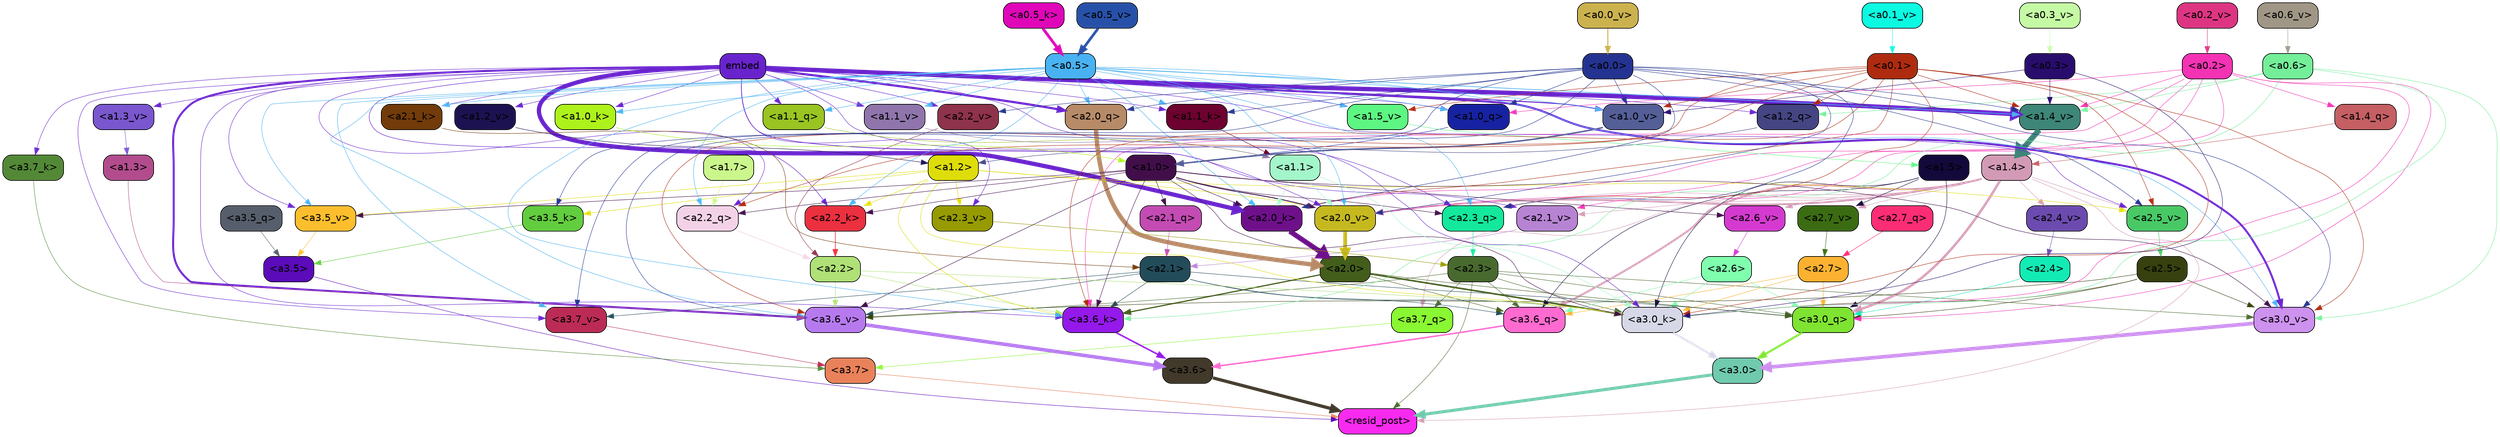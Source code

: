 strict digraph "" {
	graph [bgcolor=transparent,
		layout=dot,
		overlap=false,
		splines=true
	];
	"<a3.7>"	[color=black,
		fillcolor="#e9825a",
		fontname=Helvetica,
		shape=box,
		style="filled, rounded"];
	"<resid_post>"	[color=black,
		fillcolor="#f82aef",
		fontname=Helvetica,
		shape=box,
		style="filled, rounded"];
	"<a3.7>" -> "<resid_post>"	[color="#e9825a",
		penwidth=0.6239100098609924];
	"<a3.6>"	[color=black,
		fillcolor="#41392a",
		fontname=Helvetica,
		shape=box,
		style="filled, rounded"];
	"<a3.6>" -> "<resid_post>"	[color="#41392a",
		penwidth=4.569062113761902];
	"<a3.5>"	[color=black,
		fillcolor="#5b0bba",
		fontname=Helvetica,
		shape=box,
		style="filled, rounded"];
	"<a3.5>" -> "<resid_post>"	[color="#5b0bba",
		penwidth=0.6];
	"<a3.0>"	[color=black,
		fillcolor="#70caad",
		fontname=Helvetica,
		shape=box,
		style="filled, rounded"];
	"<a3.0>" -> "<resid_post>"	[color="#70caad",
		penwidth=4.283544182777405];
	"<a2.3>"	[color=black,
		fillcolor="#496a2f",
		fontname=Helvetica,
		shape=box,
		style="filled, rounded"];
	"<a2.3>" -> "<resid_post>"	[color="#496a2f",
		penwidth=0.6];
	"<a3.7_q>"	[color=black,
		fillcolor="#89f731",
		fontname=Helvetica,
		shape=box,
		style="filled, rounded"];
	"<a2.3>" -> "<a3.7_q>"	[color="#496a2f",
		penwidth=0.6];
	"<a3.6_q>"	[color=black,
		fillcolor="#ff6ad0",
		fontname=Helvetica,
		shape=box,
		style="filled, rounded"];
	"<a2.3>" -> "<a3.6_q>"	[color="#496a2f",
		penwidth=0.6];
	"<a3.0_q>"	[color=black,
		fillcolor="#7fe332",
		fontname=Helvetica,
		shape=box,
		style="filled, rounded"];
	"<a2.3>" -> "<a3.0_q>"	[color="#496a2f",
		penwidth=0.6];
	"<a3.0_k>"	[color=black,
		fillcolor="#d7d8e7",
		fontname=Helvetica,
		shape=box,
		style="filled, rounded"];
	"<a2.3>" -> "<a3.0_k>"	[color="#496a2f",
		penwidth=0.6];
	"<a3.6_v>"	[color=black,
		fillcolor="#b67aee",
		fontname=Helvetica,
		shape=box,
		style="filled, rounded"];
	"<a2.3>" -> "<a3.6_v>"	[color="#496a2f",
		penwidth=0.6];
	"<a3.0_v>"	[color=black,
		fillcolor="#cd91ee",
		fontname=Helvetica,
		shape=box,
		style="filled, rounded"];
	"<a2.3>" -> "<a3.0_v>"	[color="#496a2f",
		penwidth=0.6];
	"<a1.4>"	[color=black,
		fillcolor="#d39ab5",
		fontname=Helvetica,
		shape=box,
		style="filled, rounded"];
	"<a1.4>" -> "<resid_post>"	[color="#d39ab5",
		penwidth=0.6];
	"<a1.4>" -> "<a3.7_q>"	[color="#d39ab5",
		penwidth=0.6];
	"<a1.4>" -> "<a3.6_q>"	[color="#d39ab5",
		penwidth=2.6908124685287476];
	"<a1.4>" -> "<a3.0_q>"	[color="#d39ab5",
		penwidth=3.32076895236969];
	"<a2.3_q>"	[color=black,
		fillcolor="#13e89c",
		fontname=Helvetica,
		shape=box,
		style="filled, rounded"];
	"<a1.4>" -> "<a2.3_q>"	[color="#d39ab5",
		penwidth=0.6];
	"<a2.7_v>"	[color=black,
		fillcolor="#3b6b12",
		fontname=Helvetica,
		shape=box,
		style="filled, rounded"];
	"<a1.4>" -> "<a2.7_v>"	[color="#d39ab5",
		penwidth=0.6];
	"<a2.6_v>"	[color=black,
		fillcolor="#d53ad0",
		fontname=Helvetica,
		shape=box,
		style="filled, rounded"];
	"<a1.4>" -> "<a2.6_v>"	[color="#d39ab5",
		penwidth=0.6];
	"<a2.5_v>"	[color=black,
		fillcolor="#49c966",
		fontname=Helvetica,
		shape=box,
		style="filled, rounded"];
	"<a1.4>" -> "<a2.5_v>"	[color="#d39ab5",
		penwidth=0.6];
	"<a2.4_v>"	[color=black,
		fillcolor="#6b4baf",
		fontname=Helvetica,
		shape=box,
		style="filled, rounded"];
	"<a1.4>" -> "<a2.4_v>"	[color="#d39ab5",
		penwidth=0.6];
	"<a2.1_v>"	[color=black,
		fillcolor="#b783d3",
		fontname=Helvetica,
		shape=box,
		style="filled, rounded"];
	"<a1.4>" -> "<a2.1_v>"	[color="#d39ab5",
		penwidth=0.6];
	"<a2.0_v>"	[color=black,
		fillcolor="#c6b91f",
		fontname=Helvetica,
		shape=box,
		style="filled, rounded"];
	"<a1.4>" -> "<a2.0_v>"	[color="#d39ab5",
		penwidth=2.3065454959869385];
	"<a3.7_q>" -> "<a3.7>"	[color="#89f731",
		penwidth=0.6];
	"<a3.6_q>" -> "<a3.6>"	[color="#ff6ad0",
		penwidth=2.03758105635643];
	"<a3.5_q>"	[color=black,
		fillcolor="#565d6b",
		fontname=Helvetica,
		shape=box,
		style="filled, rounded"];
	"<a3.5_q>" -> "<a3.5>"	[color="#565d6b",
		penwidth=0.6];
	"<a3.0_q>" -> "<a3.0>"	[color="#7fe332",
		penwidth=2.8638100624084473];
	"<a3.7_k>"	[color=black,
		fillcolor="#538936",
		fontname=Helvetica,
		shape=box,
		style="filled, rounded"];
	"<a3.7_k>" -> "<a3.7>"	[color="#538936",
		penwidth=0.6];
	"<a3.6_k>"	[color=black,
		fillcolor="#9519eb",
		fontname=Helvetica,
		shape=box,
		style="filled, rounded"];
	"<a3.6_k>" -> "<a3.6>"	[color="#9519eb",
		penwidth=2.174198240041733];
	"<a3.5_k>"	[color=black,
		fillcolor="#62cd3e",
		fontname=Helvetica,
		shape=box,
		style="filled, rounded"];
	"<a3.5_k>" -> "<a3.5>"	[color="#62cd3e",
		penwidth=0.6];
	"<a3.0_k>" -> "<a3.0>"	[color="#d7d8e7",
		penwidth=2.6274144649505615];
	"<a3.7_v>"	[color=black,
		fillcolor="#bc2b56",
		fontname=Helvetica,
		shape=box,
		style="filled, rounded"];
	"<a3.7_v>" -> "<a3.7>"	[color="#bc2b56",
		penwidth=0.6];
	"<a3.6_v>" -> "<a3.6>"	[color="#b67aee",
		penwidth=5.002329230308533];
	"<a3.5_v>"	[color=black,
		fillcolor="#fdbe2d",
		fontname=Helvetica,
		shape=box,
		style="filled, rounded"];
	"<a3.5_v>" -> "<a3.5>"	[color="#fdbe2d",
		penwidth=0.6];
	"<a3.0_v>" -> "<a3.0>"	[color="#cd91ee",
		penwidth=5.188832879066467];
	"<a2.7>"	[color=black,
		fillcolor="#fcb230",
		fontname=Helvetica,
		shape=box,
		style="filled, rounded"];
	"<a2.7>" -> "<a3.6_q>"	[color="#fcb230",
		penwidth=0.6];
	"<a2.7>" -> "<a3.0_q>"	[color="#fcb230",
		penwidth=0.6];
	"<a2.7>" -> "<a3.0_k>"	[color="#fcb230",
		penwidth=0.6];
	"<a2.6>"	[color=black,
		fillcolor="#7ffead",
		fontname=Helvetica,
		shape=box,
		style="filled, rounded"];
	"<a2.6>" -> "<a3.6_q>"	[color="#7ffead",
		penwidth=0.6];
	"<a2.6>" -> "<a3.0_q>"	[color="#7ffead",
		penwidth=0.6];
	"<a2.6>" -> "<a3.0_k>"	[color="#7ffead",
		penwidth=0.6];
	"<a2.1>"	[color=black,
		fillcolor="#234c5a",
		fontname=Helvetica,
		shape=box,
		style="filled, rounded"];
	"<a2.1>" -> "<a3.6_q>"	[color="#234c5a",
		penwidth=0.6];
	"<a2.1>" -> "<a3.0_q>"	[color="#234c5a",
		penwidth=0.6];
	"<a2.1>" -> "<a3.6_k>"	[color="#234c5a",
		penwidth=0.6];
	"<a2.1>" -> "<a3.0_k>"	[color="#234c5a",
		penwidth=0.6];
	"<a2.1>" -> "<a3.7_v>"	[color="#234c5a",
		penwidth=0.6];
	"<a2.1>" -> "<a3.6_v>"	[color="#234c5a",
		penwidth=0.6];
	"<a2.0>"	[color=black,
		fillcolor="#435d1b",
		fontname=Helvetica,
		shape=box,
		style="filled, rounded"];
	"<a2.0>" -> "<a3.6_q>"	[color="#435d1b",
		penwidth=0.6];
	"<a2.0>" -> "<a3.0_q>"	[color="#435d1b",
		penwidth=0.6];
	"<a2.0>" -> "<a3.6_k>"	[color="#435d1b",
		penwidth=1.6254686117172241];
	"<a2.0>" -> "<a3.0_k>"	[color="#435d1b",
		penwidth=2.182972814887762];
	"<a1.5>"	[color=black,
		fillcolor="#13093a",
		fontname=Helvetica,
		shape=box,
		style="filled, rounded"];
	"<a1.5>" -> "<a3.6_q>"	[color="#13093a",
		penwidth=0.6];
	"<a1.5>" -> "<a3.0_q>"	[color="#13093a",
		penwidth=0.6];
	"<a1.5>" -> "<a3.0_k>"	[color="#13093a",
		penwidth=0.6];
	"<a1.5>" -> "<a2.7_v>"	[color="#13093a",
		penwidth=0.6];
	"<a2.5>"	[color=black,
		fillcolor="#37410f",
		fontname=Helvetica,
		shape=box,
		style="filled, rounded"];
	"<a2.5>" -> "<a3.0_q>"	[color="#37410f",
		penwidth=0.6];
	"<a2.5>" -> "<a3.0_k>"	[color="#37410f",
		penwidth=0.6];
	"<a2.5>" -> "<a3.6_v>"	[color="#37410f",
		penwidth=0.6];
	"<a2.5>" -> "<a3.0_v>"	[color="#37410f",
		penwidth=0.6];
	"<a2.4>"	[color=black,
		fillcolor="#13ebb5",
		fontname=Helvetica,
		shape=box,
		style="filled, rounded"];
	"<a2.4>" -> "<a3.0_q>"	[color="#13ebb5",
		penwidth=0.6];
	"<a0.2>"	[color=black,
		fillcolor="#f432b4",
		fontname=Helvetica,
		shape=box,
		style="filled, rounded"];
	"<a0.2>" -> "<a3.0_q>"	[color="#f432b4",
		penwidth=0.6];
	"<a0.2>" -> "<a3.6_k>"	[color="#f432b4",
		penwidth=0.6];
	"<a0.2>" -> "<a3.0_k>"	[color="#f432b4",
		penwidth=0.6];
	"<a2.0_k>"	[color=black,
		fillcolor="#6f108b",
		fontname=Helvetica,
		shape=box,
		style="filled, rounded"];
	"<a0.2>" -> "<a2.0_k>"	[color="#f432b4",
		penwidth=0.6];
	"<a0.2>" -> "<a2.1_v>"	[color="#f432b4",
		penwidth=0.6];
	"<a0.2>" -> "<a2.0_v>"	[color="#f432b4",
		penwidth=0.6];
	"<a1.4_q>"	[color=black,
		fillcolor="#c55f63",
		fontname=Helvetica,
		shape=box,
		style="filled, rounded"];
	"<a0.2>" -> "<a1.4_q>"	[color="#f432b4",
		penwidth=0.6];
	"<a1.0_q>"	[color=black,
		fillcolor="#1722a2",
		fontname=Helvetica,
		shape=box,
		style="filled, rounded"];
	"<a0.2>" -> "<a1.0_q>"	[color="#f432b4",
		penwidth=0.6];
	"<a1.4_v>"	[color=black,
		fillcolor="#3d8678",
		fontname=Helvetica,
		shape=box,
		style="filled, rounded"];
	"<a0.2>" -> "<a1.4_v>"	[color="#f432b4",
		penwidth=0.6];
	embed	[color=black,
		fillcolor="#6923cd",
		fontname=Helvetica,
		shape=box,
		style="filled, rounded"];
	embed -> "<a3.7_k>"	[color="#6923cd",
		penwidth=0.6];
	embed -> "<a3.6_k>"	[color="#6923cd",
		penwidth=0.6];
	embed -> "<a3.0_k>"	[color="#6923cd",
		penwidth=0.6];
	embed -> "<a3.7_v>"	[color="#6923cd",
		penwidth=0.6];
	embed -> "<a3.6_v>"	[color="#6923cd",
		penwidth=2.809220314025879];
	embed -> "<a3.5_v>"	[color="#6923cd",
		penwidth=0.6];
	embed -> "<a3.0_v>"	[color="#6923cd",
		penwidth=2.754121422767639];
	embed -> "<a2.3_q>"	[color="#6923cd",
		penwidth=0.6];
	"<a2.2_q>"	[color=black,
		fillcolor="#f3d2e7",
		fontname=Helvetica,
		shape=box,
		style="filled, rounded"];
	embed -> "<a2.2_q>"	[color="#6923cd",
		penwidth=0.6];
	"<a2.0_q>"	[color=black,
		fillcolor="#b88b68",
		fontname=Helvetica,
		shape=box,
		style="filled, rounded"];
	embed -> "<a2.0_q>"	[color="#6923cd",
		penwidth=3.102177858352661];
	"<a2.2_k>"	[color=black,
		fillcolor="#eb3040",
		fontname=Helvetica,
		shape=box,
		style="filled, rounded"];
	embed -> "<a2.2_k>"	[color="#6923cd",
		penwidth=0.6805839538574219];
	"<a2.1_k>"	[color=black,
		fillcolor="#723b09",
		fontname=Helvetica,
		shape=box,
		style="filled, rounded"];
	embed -> "<a2.1_k>"	[color="#6923cd",
		penwidth=0.6];
	embed -> "<a2.0_k>"	[color="#6923cd",
		penwidth=5.977519929409027];
	embed -> "<a2.5_v>"	[color="#6923cd",
		penwidth=0.6];
	"<a2.3_v>"	[color=black,
		fillcolor="#969b01",
		fontname=Helvetica,
		shape=box,
		style="filled, rounded"];
	embed -> "<a2.3_v>"	[color="#6923cd",
		penwidth=0.6];
	"<a2.2_v>"	[color=black,
		fillcolor="#8f324b",
		fontname=Helvetica,
		shape=box,
		style="filled, rounded"];
	embed -> "<a2.2_v>"	[color="#6923cd",
		penwidth=0.6436443328857422];
	embed -> "<a2.1_v>"	[color="#6923cd",
		penwidth=0.6];
	embed -> "<a2.0_v>"	[color="#6923cd",
		penwidth=0.6];
	"<a1.2_q>"	[color=black,
		fillcolor="#454584",
		fontname=Helvetica,
		shape=box,
		style="filled, rounded"];
	embed -> "<a1.2_q>"	[color="#6923cd",
		penwidth=0.6224298477172852];
	"<a1.1_q>"	[color=black,
		fillcolor="#99c421",
		fontname=Helvetica,
		shape=box,
		style="filled, rounded"];
	embed -> "<a1.1_q>"	[color="#6923cd",
		penwidth=0.6];
	embed -> "<a1.0_q>"	[color="#6923cd",
		penwidth=0.6];
	"<a1.1_k>"	[color=black,
		fillcolor="#6d012f",
		fontname=Helvetica,
		shape=box,
		style="filled, rounded"];
	embed -> "<a1.1_k>"	[color="#6923cd",
		penwidth=0.6];
	"<a1.0_k>"	[color=black,
		fillcolor="#aef21b",
		fontname=Helvetica,
		shape=box,
		style="filled, rounded"];
	embed -> "<a1.0_k>"	[color="#6923cd",
		penwidth=0.6];
	"<a1.5_v>"	[color=black,
		fillcolor="#5df683",
		fontname=Helvetica,
		shape=box,
		style="filled, rounded"];
	embed -> "<a1.5_v>"	[color="#6923cd",
		penwidth=0.6];
	embed -> "<a1.4_v>"	[color="#6923cd",
		penwidth=6.155339062213898];
	"<a1.3_v>"	[color=black,
		fillcolor="#7a57cf",
		fontname=Helvetica,
		shape=box,
		style="filled, rounded"];
	embed -> "<a1.3_v>"	[color="#6923cd",
		penwidth=0.6];
	"<a1.2_v>"	[color=black,
		fillcolor="#1c1251",
		fontname=Helvetica,
		shape=box,
		style="filled, rounded"];
	embed -> "<a1.2_v>"	[color="#6923cd",
		penwidth=0.6];
	"<a1.1_v>"	[color=black,
		fillcolor="#8f75ab",
		fontname=Helvetica,
		shape=box,
		style="filled, rounded"];
	embed -> "<a1.1_v>"	[color="#6923cd",
		penwidth=0.6];
	"<a1.0_v>"	[color=black,
		fillcolor="#545f98",
		fontname=Helvetica,
		shape=box,
		style="filled, rounded"];
	embed -> "<a1.0_v>"	[color="#6923cd",
		penwidth=1.3890299797058105];
	"<a2.2>"	[color=black,
		fillcolor="#afe177",
		fontname=Helvetica,
		shape=box,
		style="filled, rounded"];
	"<a2.2>" -> "<a3.6_k>"	[color="#afe177",
		penwidth=0.6];
	"<a2.2>" -> "<a3.0_k>"	[color="#afe177",
		penwidth=0.6065438985824585];
	"<a2.2>" -> "<a3.6_v>"	[color="#afe177",
		penwidth=0.6];
	"<a1.2>"	[color=black,
		fillcolor="#dfdd09",
		fontname=Helvetica,
		shape=box,
		style="filled, rounded"];
	"<a1.2>" -> "<a3.6_k>"	[color="#dfdd09",
		penwidth=0.6];
	"<a1.2>" -> "<a3.5_k>"	[color="#dfdd09",
		penwidth=0.6];
	"<a1.2>" -> "<a3.0_k>"	[color="#dfdd09",
		penwidth=0.6];
	"<a1.2>" -> "<a3.5_v>"	[color="#dfdd09",
		penwidth=0.6];
	"<a1.2>" -> "<a2.2_k>"	[color="#dfdd09",
		penwidth=0.6];
	"<a1.2>" -> "<a2.5_v>"	[color="#dfdd09",
		penwidth=0.6];
	"<a1.2>" -> "<a2.3_v>"	[color="#dfdd09",
		penwidth=0.6];
	"<a1.2>" -> "<a2.0_v>"	[color="#dfdd09",
		penwidth=0.6];
	"<a1.0>"	[color=black,
		fillcolor="#410e4a",
		fontname=Helvetica,
		shape=box,
		style="filled, rounded"];
	"<a1.0>" -> "<a3.6_k>"	[color="#410e4a",
		penwidth=0.6];
	"<a1.0>" -> "<a3.0_k>"	[color="#410e4a",
		penwidth=0.6];
	"<a1.0>" -> "<a3.6_v>"	[color="#410e4a",
		penwidth=0.6];
	"<a1.0>" -> "<a3.5_v>"	[color="#410e4a",
		penwidth=0.6];
	"<a1.0>" -> "<a3.0_v>"	[color="#410e4a",
		penwidth=0.6];
	"<a1.0>" -> "<a2.3_q>"	[color="#410e4a",
		penwidth=0.6];
	"<a1.0>" -> "<a2.2_q>"	[color="#410e4a",
		penwidth=0.6];
	"<a2.1_q>"	[color=black,
		fillcolor="#c34bb3",
		fontname=Helvetica,
		shape=box,
		style="filled, rounded"];
	"<a1.0>" -> "<a2.1_q>"	[color="#410e4a",
		penwidth=0.6];
	"<a1.0>" -> "<a2.2_k>"	[color="#410e4a",
		penwidth=0.6];
	"<a1.0>" -> "<a2.0_k>"	[color="#410e4a",
		penwidth=0.6];
	"<a1.0>" -> "<a2.6_v>"	[color="#410e4a",
		penwidth=0.6];
	"<a1.0>" -> "<a2.0_v>"	[color="#410e4a",
		penwidth=1.2192587852478027];
	"<a0.6>"	[color=black,
		fillcolor="#74ee99",
		fontname=Helvetica,
		shape=box,
		style="filled, rounded"];
	"<a0.6>" -> "<a3.6_k>"	[color="#74ee99",
		penwidth=0.6];
	"<a0.6>" -> "<a3.0_k>"	[color="#74ee99",
		penwidth=0.6];
	"<a0.6>" -> "<a3.0_v>"	[color="#74ee99",
		penwidth=0.6];
	"<a0.6>" -> "<a1.2_q>"	[color="#74ee99",
		penwidth=0.6];
	"<a0.6>" -> "<a1.4_v>"	[color="#74ee99",
		penwidth=0.6];
	"<a0.5>"	[color=black,
		fillcolor="#49b2f2",
		fontname=Helvetica,
		shape=box,
		style="filled, rounded"];
	"<a0.5>" -> "<a3.6_k>"	[color="#49b2f2",
		penwidth=0.6];
	"<a0.5>" -> "<a3.7_v>"	[color="#49b2f2",
		penwidth=0.6];
	"<a0.5>" -> "<a3.6_v>"	[color="#49b2f2",
		penwidth=0.6];
	"<a0.5>" -> "<a3.5_v>"	[color="#49b2f2",
		penwidth=0.6];
	"<a0.5>" -> "<a3.0_v>"	[color="#49b2f2",
		penwidth=0.6120390892028809];
	"<a0.5>" -> "<a2.3_q>"	[color="#49b2f2",
		penwidth=0.6];
	"<a0.5>" -> "<a2.2_q>"	[color="#49b2f2",
		penwidth=0.6];
	"<a0.5>" -> "<a2.0_q>"	[color="#49b2f2",
		penwidth=0.6];
	"<a0.5>" -> "<a2.2_k>"	[color="#49b2f2",
		penwidth=0.6];
	"<a0.5>" -> "<a2.1_k>"	[color="#49b2f2",
		penwidth=0.6];
	"<a0.5>" -> "<a2.0_k>"	[color="#49b2f2",
		penwidth=0.658348560333252];
	"<a0.5>" -> "<a2.0_v>"	[color="#49b2f2",
		penwidth=0.6];
	"<a0.5>" -> "<a1.1_q>"	[color="#49b2f2",
		penwidth=0.6];
	"<a0.5>" -> "<a1.0_q>"	[color="#49b2f2",
		penwidth=0.6];
	"<a0.5>" -> "<a1.1_k>"	[color="#49b2f2",
		penwidth=0.6];
	"<a0.5>" -> "<a1.0_k>"	[color="#49b2f2",
		penwidth=0.6];
	"<a0.5>" -> "<a1.5_v>"	[color="#49b2f2",
		penwidth=0.6];
	"<a0.5>" -> "<a1.4_v>"	[color="#49b2f2",
		penwidth=0.9002184867858887];
	"<a0.5>" -> "<a1.1_v>"	[color="#49b2f2",
		penwidth=0.6];
	"<a0.5>" -> "<a1.0_v>"	[color="#49b2f2",
		penwidth=0.6];
	"<a0.1>"	[color=black,
		fillcolor="#af2b0f",
		fontname=Helvetica,
		shape=box,
		style="filled, rounded"];
	"<a0.1>" -> "<a3.6_k>"	[color="#af2b0f",
		penwidth=0.6];
	"<a0.1>" -> "<a3.0_k>"	[color="#af2b0f",
		penwidth=0.6];
	"<a0.1>" -> "<a3.6_v>"	[color="#af2b0f",
		penwidth=0.6];
	"<a0.1>" -> "<a3.0_v>"	[color="#af2b0f",
		penwidth=0.6];
	"<a0.1>" -> "<a2.3_q>"	[color="#af2b0f",
		penwidth=0.6];
	"<a0.1>" -> "<a2.2_q>"	[color="#af2b0f",
		penwidth=0.6];
	"<a0.1>" -> "<a2.0_k>"	[color="#af2b0f",
		penwidth=0.6];
	"<a0.1>" -> "<a2.5_v>"	[color="#af2b0f",
		penwidth=0.6];
	"<a0.1>" -> "<a1.2_q>"	[color="#af2b0f",
		penwidth=0.6];
	"<a0.1>" -> "<a1.5_v>"	[color="#af2b0f",
		penwidth=0.6];
	"<a0.1>" -> "<a1.4_v>"	[color="#af2b0f",
		penwidth=0.6];
	"<a0.1>" -> "<a1.0_v>"	[color="#af2b0f",
		penwidth=0.6];
	"<a0.0>"	[color=black,
		fillcolor="#243391",
		fontname=Helvetica,
		shape=box,
		style="filled, rounded"];
	"<a0.0>" -> "<a3.5_k>"	[color="#243391",
		penwidth=0.6];
	"<a0.0>" -> "<a3.7_v>"	[color="#243391",
		penwidth=0.6];
	"<a0.0>" -> "<a3.6_v>"	[color="#243391",
		penwidth=0.6];
	"<a0.0>" -> "<a3.0_v>"	[color="#243391",
		penwidth=0.6];
	"<a0.0>" -> "<a2.3_q>"	[color="#243391",
		penwidth=0.6];
	"<a0.0>" -> "<a2.0_q>"	[color="#243391",
		penwidth=0.6];
	"<a0.0>" -> "<a2.0_k>"	[color="#243391",
		penwidth=0.6];
	"<a0.0>" -> "<a2.5_v>"	[color="#243391",
		penwidth=0.6];
	"<a0.0>" -> "<a2.2_v>"	[color="#243391",
		penwidth=0.6];
	"<a0.0>" -> "<a2.0_v>"	[color="#243391",
		penwidth=0.6];
	"<a0.0>" -> "<a1.0_q>"	[color="#243391",
		penwidth=0.6];
	"<a0.0>" -> "<a1.1_k>"	[color="#243391",
		penwidth=0.6];
	"<a0.0>" -> "<a1.4_v>"	[color="#243391",
		penwidth=0.6];
	"<a0.0>" -> "<a1.0_v>"	[color="#243391",
		penwidth=0.6];
	"<a1.1>"	[color=black,
		fillcolor="#a3f5ca",
		fontname=Helvetica,
		shape=box,
		style="filled, rounded"];
	"<a1.1>" -> "<a3.0_k>"	[color="#a3f5ca",
		penwidth=0.6];
	"<a1.1>" -> "<a2.0_k>"	[color="#a3f5ca",
		penwidth=0.6];
	"<a1.1>" -> "<a2.0_v>"	[color="#a3f5ca",
		penwidth=0.6];
	"<a0.3>"	[color=black,
		fillcolor="#280d6d",
		fontname=Helvetica,
		shape=box,
		style="filled, rounded"];
	"<a0.3>" -> "<a3.0_k>"	[color="#280d6d",
		penwidth=0.6];
	"<a0.3>" -> "<a1.4_v>"	[color="#280d6d",
		penwidth=0.6];
	"<a0.3>" -> "<a1.0_v>"	[color="#280d6d",
		penwidth=0.6];
	"<a1.3>"	[color=black,
		fillcolor="#b24c8d",
		fontname=Helvetica,
		shape=box,
		style="filled, rounded"];
	"<a1.3>" -> "<a3.6_v>"	[color="#b24c8d",
		penwidth=0.6];
	"<a2.7_q>"	[color=black,
		fillcolor="#fd2d75",
		fontname=Helvetica,
		shape=box,
		style="filled, rounded"];
	"<a2.7_q>" -> "<a2.7>"	[color="#fd2d75",
		penwidth=0.6];
	"<a2.3_q>" -> "<a2.3>"	[color="#13e89c",
		penwidth=0.6];
	"<a2.2_q>" -> "<a2.2>"	[color="#f3d2e7",
		penwidth=0.7585353851318359];
	"<a2.1_q>" -> "<a2.1>"	[color="#c34bb3",
		penwidth=0.6];
	"<a2.0_q>" -> "<a2.0>"	[color="#b88b68",
		penwidth=6.189085364341736];
	"<a2.2_k>" -> "<a2.2>"	[color="#eb3040",
		penwidth=0.87534499168396];
	"<a2.1_k>" -> "<a2.1>"	[color="#723b09",
		penwidth=0.6];
	"<a2.0_k>" -> "<a2.0>"	[color="#6f108b",
		penwidth=7.056803464889526];
	"<a2.7_v>" -> "<a2.7>"	[color="#3b6b12",
		penwidth=0.6];
	"<a2.6_v>" -> "<a2.6>"	[color="#d53ad0",
		penwidth=0.6];
	"<a2.5_v>" -> "<a2.5>"	[color="#49c966",
		penwidth=0.6];
	"<a2.4_v>" -> "<a2.4>"	[color="#6b4baf",
		penwidth=0.6];
	"<a2.3_v>" -> "<a2.3>"	[color="#969b01",
		penwidth=0.6];
	"<a2.2_v>" -> "<a2.2>"	[color="#8f324b",
		penwidth=0.6];
	"<a2.1_v>" -> "<a2.1>"	[color="#b783d3",
		penwidth=0.6];
	"<a2.0_v>" -> "<a2.0>"	[color="#c6b91f",
		penwidth=5.12138295173645];
	"<a1.7>"	[color=black,
		fillcolor="#caf68b",
		fontname=Helvetica,
		shape=box,
		style="filled, rounded"];
	"<a1.7>" -> "<a2.2_q>"	[color="#caf68b",
		penwidth=0.6];
	"<a1.4_q>" -> "<a1.4>"	[color="#c55f63",
		penwidth=0.6];
	"<a1.2_q>" -> "<a1.2>"	[color="#454584",
		penwidth=0.6036911010742188];
	"<a1.1_q>" -> "<a1.1>"	[color="#99c421",
		penwidth=0.6];
	"<a1.0_q>" -> "<a1.0>"	[color="#1722a2",
		penwidth=0.6];
	"<a1.1_k>" -> "<a1.1>"	[color="#6d012f",
		penwidth=0.6];
	"<a1.0_k>" -> "<a1.0>"	[color="#aef21b",
		penwidth=0.6];
	"<a1.5_v>" -> "<a1.5>"	[color="#5df683",
		penwidth=0.6];
	"<a1.4_v>" -> "<a1.4>"	[color="#3d8678",
		penwidth=7.850657939910889];
	"<a1.3_v>" -> "<a1.3>"	[color="#7a57cf",
		penwidth=0.6];
	"<a1.2_v>" -> "<a1.2>"	[color="#1c1251",
		penwidth=0.6];
	"<a1.1_v>" -> "<a1.1>"	[color="#8f75ab",
		penwidth=0.6];
	"<a1.0_v>" -> "<a1.0>"	[color="#545f98",
		penwidth=2.021620035171509];
	"<a0.5_k>"	[color=black,
		fillcolor="#e007b9",
		fontname=Helvetica,
		shape=box,
		style="filled, rounded"];
	"<a0.5_k>" -> "<a0.5>"	[color="#e007b9",
		penwidth=3.968934178352356];
	"<a0.6_v>"	[color=black,
		fillcolor="#a09686",
		fontname=Helvetica,
		shape=box,
		style="filled, rounded"];
	"<a0.6_v>" -> "<a0.6>"	[color="#a09686",
		penwidth=0.6];
	"<a0.5_v>"	[color=black,
		fillcolor="#2751a8",
		fontname=Helvetica,
		shape=box,
		style="filled, rounded"];
	"<a0.5_v>" -> "<a0.5>"	[color="#2751a8",
		penwidth=3.7172799110412598];
	"<a0.3_v>"	[color=black,
		fillcolor="#c5faa5",
		fontname=Helvetica,
		shape=box,
		style="filled, rounded"];
	"<a0.3_v>" -> "<a0.3>"	[color="#c5faa5",
		penwidth=0.6];
	"<a0.2_v>"	[color=black,
		fillcolor="#de3582",
		fontname=Helvetica,
		shape=box,
		style="filled, rounded"];
	"<a0.2_v>" -> "<a0.2>"	[color="#de3582",
		penwidth=0.6];
	"<a0.1_v>"	[color=black,
		fillcolor="#0cfae1",
		fontname=Helvetica,
		shape=box,
		style="filled, rounded"];
	"<a0.1_v>" -> "<a0.1>"	[color="#0cfae1",
		penwidth=0.602088451385498];
	"<a0.0_v>"	[color=black,
		fillcolor="#cbb24e",
		fontname=Helvetica,
		shape=box,
		style="filled, rounded"];
	"<a0.0_v>" -> "<a0.0>"	[color="#cbb24e",
		penwidth=1.3448786735534668];
}

